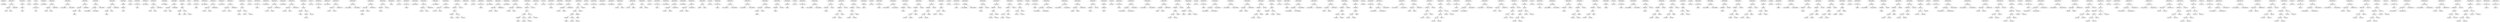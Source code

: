 digraph A { 
EXPRSTMR7 -> NULL_EXPR6
ASSIGN11 -> NUM8
ASSIGN11 -> VAR10
COMMA12 -> ASSIGN11
COMMA12 -> MEMZERO9
EXPRSTMR13 -> COMMA12
ADDR17 -> VAR16
DEREF18 -> ADDR17
EXPRSTMR15 -> DEREF18
BLOCK5 -> BLOCK14
FUNCCALL20 -> VAR2
EXPRSTMR1 -> FUNCCALL20
EXPRSTMR27 -> NULL_EXPR26
ASSIGN31 -> NUM28
ASSIGN31 -> VAR30
COMMA32 -> ASSIGN31
COMMA32 -> MEMZERO29
EXPRSTMR33 -> COMMA32
COMMA37 -> NULL_EXPR36
COMMA37 -> NULL_EXPR35
EXPRSTMR38 -> COMMA37
ADDR40 -> VAR39
ASSIGN43 -> ADDR40
ASSIGN43 -> VAR42
COMMA44 -> ASSIGN43
COMMA44 -> MEMZERO41
EXPRSTMR45 -> COMMA44
COMMA50 -> NULL_EXPR49
COMMA50 -> NULL_EXPR48
COMMA51 -> COMMA50
COMMA51 -> NULL_EXPR47
EXPRSTMR52 -> COMMA51
ADDR54 -> VAR53
ASSIGN57 -> ADDR54
ASSIGN57 -> VAR56
COMMA58 -> ASSIGN57
COMMA58 -> MEMZERO55
EXPRSTMR59 -> COMMA58
DEREF63 -> VAR62
DEREF64 -> DEREF63
EXPRSTMR61 -> DEREF64
BLOCK25 -> BLOCK34
FUNCCALL66 -> VAR22
EXPRSTMR21 -> FUNCCALL66
EXPRSTMR73 -> NULL_EXPR72
ASSIGN77 -> NUM74
ASSIGN77 -> VAR76
COMMA78 -> ASSIGN77
COMMA78 -> MEMZERO75
EXPRSTMR79 -> COMMA78
EXPRSTMR82 -> NULL_EXPR81
ASSIGN86 -> NUM83
ASSIGN86 -> VAR85
COMMA87 -> ASSIGN86
COMMA87 -> MEMZERO84
EXPRSTMR88 -> COMMA87
ADDR92 -> VAR91
MUL95 -> NUM94
MUL95 -> NUM93
ADD96 -> MUL95
ADD96 -> ADDR92
DEREF97 -> ADD96
EXPRSTMR90 -> DEREF97
BLOCK71 -> BLOCK80
FUNCCALL99 -> VAR68
EXPRSTMR67 -> FUNCCALL99
EXPRSTMR106 -> NULL_EXPR105
ASSIGN110 -> NUM107
ASSIGN110 -> VAR109
COMMA111 -> ASSIGN110
COMMA111 -> MEMZERO108
EXPRSTMR112 -> COMMA111
EXPRSTMR115 -> NULL_EXPR114
ASSIGN119 -> NUM116
ASSIGN119 -> VAR118
COMMA120 -> ASSIGN119
COMMA120 -> MEMZERO117
EXPRSTMR121 -> COMMA120
ADDR125 -> VAR124
MUL128 -> NUM127
MUL128 -> NUM126
SUB129 -> MUL128
SUB129 -> ADDR125
DEREF130 -> SUB129
EXPRSTMR123 -> DEREF130
BLOCK104 -> BLOCK113
FUNCCALL132 -> VAR101
EXPRSTMR100 -> FUNCCALL132
EXPRSTMR139 -> NULL_EXPR138
ASSIGN143 -> NUM140
ASSIGN143 -> VAR142
COMMA144 -> ASSIGN143
COMMA144 -> MEMZERO141
EXPRSTMR145 -> COMMA144
EXPRSTMR148 -> NULL_EXPR147
ASSIGN152 -> NUM149
ASSIGN152 -> VAR151
COMMA153 -> ASSIGN152
COMMA153 -> MEMZERO150
EXPRSTMR154 -> COMMA153
ADDR158 -> VAR157
NEG160 -> NUM159
MUL162 -> NUM161
MUL162 -> NEG160
SUB163 -> MUL162
SUB163 -> ADDR158
DEREF164 -> SUB163
EXPRSTMR156 -> DEREF164
BLOCK137 -> BLOCK146
FUNCCALL166 -> VAR134
EXPRSTMR133 -> FUNCCALL166
EXPRSTMR173 -> NULL_EXPR172
ASSIGN177 -> NUM174
ASSIGN177 -> VAR176
COMMA178 -> ASSIGN177
COMMA178 -> MEMZERO175
EXPRSTMR179 -> COMMA178
COMMA183 -> NULL_EXPR182
COMMA183 -> NULL_EXPR181
EXPRSTMR184 -> COMMA183
ADDR186 -> VAR185
ASSIGN189 -> ADDR186
ASSIGN189 -> VAR188
COMMA190 -> ASSIGN189
COMMA190 -> MEMZERO187
EXPRSTMR191 -> COMMA190
DEREF195 -> VAR194
ASSIGN197 -> NUM196
ASSIGN197 -> DEREF195
EXPRSTMR193 -> ASSIGN197
EXPRSTMR198 -> VAR199
BLOCK171 -> BLOCK180
FUNCCALL201 -> VAR168
EXPRSTMR167 -> FUNCCALL201
EXPRSTMR208 -> NULL_EXPR207
ASSIGN212 -> NUM209
ASSIGN212 -> VAR211
COMMA213 -> ASSIGN212
COMMA213 -> MEMZERO210
EXPRSTMR214 -> COMMA213
EXPRSTMR217 -> NULL_EXPR216
ASSIGN221 -> NUM218
ASSIGN221 -> VAR220
COMMA222 -> ASSIGN221
COMMA222 -> MEMZERO219
EXPRSTMR223 -> COMMA222
ADDR227 -> VAR226
MUL230 -> NUM229
MUL230 -> NUM228
ADD231 -> MUL230
ADD231 -> ADDR227
DEREF232 -> ADD231
ASSIGN234 -> NUM233
ASSIGN234 -> DEREF232
EXPRSTMR225 -> ASSIGN234
EXPRSTMR235 -> VAR236
BLOCK206 -> BLOCK215
FUNCCALL238 -> VAR203
EXPRSTMR202 -> FUNCCALL238
EXPRSTMR245 -> NULL_EXPR244
ASSIGN249 -> NUM246
ASSIGN249 -> VAR248
COMMA250 -> ASSIGN249
COMMA250 -> MEMZERO247
EXPRSTMR251 -> COMMA250
EXPRSTMR254 -> NULL_EXPR253
ASSIGN258 -> NUM255
ASSIGN258 -> VAR257
COMMA259 -> ASSIGN258
COMMA259 -> MEMZERO256
EXPRSTMR260 -> COMMA259
ADDR264 -> VAR263
MUL267 -> NUM266
MUL267 -> NUM265
SUB268 -> MUL267
SUB268 -> ADDR264
MUL271 -> NUM270
MUL271 -> NUM269
ADD272 -> MUL271
ADD272 -> SUB268
DEREF273 -> ADD272
ASSIGN275 -> NUM274
ASSIGN275 -> DEREF273
EXPRSTMR262 -> ASSIGN275
EXPRSTMR276 -> VAR277
BLOCK243 -> BLOCK252
FUNCCALL279 -> VAR240
EXPRSTMR239 -> FUNCCALL279
EXPRSTMR286 -> NULL_EXPR285
ASSIGN290 -> NUM287
ASSIGN290 -> VAR289
COMMA291 -> ASSIGN290
COMMA291 -> MEMZERO288
EXPRSTMR292 -> COMMA291
ADDR296 -> VAR295
MUL299 -> NUM298
MUL299 -> NUM297
ADD300 -> MUL299
ADD300 -> ADDR296
ADDR302 -> VAR301
SUB303 -> ADDR302
SUB303 -> ADD300
DIV305 -> NUM304
DIV305 -> SUB303
ADD307 -> NUM306
ADD307 -> DIV305
EXPRSTMR294 -> ADD307
BLOCK284 -> BLOCK293
FUNCCALL309 -> VAR281
EXPRSTMR280 -> FUNCCALL309
EXPRSTMR316 -> NULL_EXPR315
EXPRSTMR318 -> NULL_EXPR317
ASSIGN323 -> NUM322
ASSIGN323 -> VAR321
EXPRSTMR320 -> ASSIGN323
ASSIGN327 -> NUM326
ASSIGN327 -> VAR325
EXPRSTMR324 -> ASSIGN327
ADD331 -> VAR330
ADD331 -> VAR329
EXPRSTMR328 -> ADD331
BLOCK314 -> BLOCK319
FUNCCALL333 -> VAR311
EXPRSTMR310 -> FUNCCALL333
EXPRSTMR340 -> NULL_EXPR339
ASSIGN344 -> NUM341
ASSIGN344 -> VAR343
COMMA345 -> ASSIGN344
COMMA345 -> MEMZERO342
EXPRSTMR346 -> COMMA345
EXPRSTMR348 -> NULL_EXPR347
ASSIGN352 -> NUM349
ASSIGN352 -> VAR351
COMMA353 -> ASSIGN352
COMMA353 -> MEMZERO350
EXPRSTMR354 -> COMMA353
ADD359 -> VAR358
ADD359 -> VAR357
EXPRSTMR356 -> ADD359
BLOCK338 -> BLOCK355
FUNCCALL361 -> VAR335
EXPRSTMR334 -> FUNCCALL361
COMMA371 -> NULL_EXPR370
COMMA371 -> NULL_EXPR369
EXPRSTMR372 -> COMMA371
COMMA376 -> NULL_EXPR375
COMMA376 -> NULL_EXPR374
EXPRSTMR377 -> COMMA376
ADDR379 -> VAR378
ASSIGN382 -> ADDR379
ASSIGN382 -> VAR381
COMMA383 -> ASSIGN382
COMMA383 -> MEMZERO380
EXPRSTMR384 -> COMMA383
DEREF388 -> VAR387
ASSIGN390 -> NUM389
ASSIGN390 -> DEREF388
EXPRSTMR386 -> ASSIGN390
DEREF393 -> VAR392
EXPRSTMR391 -> DEREF393
BLOCK366 -> BLOCK373
FUNCCALL395 -> VAR363
EXPRSTMR362 -> FUNCCALL395
COMMA405 -> NULL_EXPR404
COMMA405 -> NULL_EXPR403
EXPRSTMR406 -> COMMA405
DEREF410 -> VAR409
ASSIGN412 -> NUM411
ASSIGN412 -> DEREF410
EXPRSTMR408 -> ASSIGN412
MUL417 -> NUM416
MUL417 -> NUM415
ADD418 -> MUL417
ADD418 -> VAR414
DEREF419 -> ADD418
ASSIGN421 -> NUM420
ASSIGN421 -> DEREF419
EXPRSTMR413 -> ASSIGN421
MUL426 -> NUM425
MUL426 -> NUM424
ADD427 -> MUL426
ADD427 -> VAR423
DEREF428 -> ADD427
ASSIGN430 -> NUM429
ASSIGN430 -> DEREF428
EXPRSTMR422 -> ASSIGN430
DEREF433 -> VAR432
EXPRSTMR431 -> DEREF433
BLOCK400 -> BLOCK407
FUNCCALL435 -> VAR397
EXPRSTMR396 -> FUNCCALL435
COMMA445 -> NULL_EXPR444
COMMA445 -> NULL_EXPR443
EXPRSTMR446 -> COMMA445
DEREF450 -> VAR449
ASSIGN452 -> NUM451
ASSIGN452 -> DEREF450
EXPRSTMR448 -> ASSIGN452
MUL457 -> NUM456
MUL457 -> NUM455
ADD458 -> MUL457
ADD458 -> VAR454
DEREF459 -> ADD458
ASSIGN461 -> NUM460
ASSIGN461 -> DEREF459
EXPRSTMR453 -> ASSIGN461
MUL466 -> NUM465
MUL466 -> NUM464
ADD467 -> MUL466
ADD467 -> VAR463
DEREF468 -> ADD467
ASSIGN470 -> NUM469
ASSIGN470 -> DEREF468
EXPRSTMR462 -> ASSIGN470
MUL475 -> NUM474
MUL475 -> NUM473
ADD476 -> MUL475
ADD476 -> VAR472
DEREF477 -> ADD476
EXPRSTMR471 -> DEREF477
BLOCK440 -> BLOCK447
FUNCCALL479 -> VAR437
EXPRSTMR436 -> FUNCCALL479
COMMA489 -> NULL_EXPR488
COMMA489 -> NULL_EXPR487
EXPRSTMR490 -> COMMA489
DEREF494 -> VAR493
ASSIGN496 -> NUM495
ASSIGN496 -> DEREF494
EXPRSTMR492 -> ASSIGN496
MUL501 -> NUM500
MUL501 -> NUM499
ADD502 -> MUL501
ADD502 -> VAR498
DEREF503 -> ADD502
ASSIGN505 -> NUM504
ASSIGN505 -> DEREF503
EXPRSTMR497 -> ASSIGN505
MUL510 -> NUM509
MUL510 -> NUM508
ADD511 -> MUL510
ADD511 -> VAR507
DEREF512 -> ADD511
ASSIGN514 -> NUM513
ASSIGN514 -> DEREF512
EXPRSTMR506 -> ASSIGN514
MUL519 -> NUM518
MUL519 -> NUM517
ADD520 -> MUL519
ADD520 -> VAR516
DEREF521 -> ADD520
EXPRSTMR515 -> DEREF521
BLOCK484 -> BLOCK491
FUNCCALL523 -> VAR481
EXPRSTMR480 -> FUNCCALL523
COMMA536 -> NULL_EXPR535
COMMA536 -> NULL_EXPR534
COMMA537 -> COMMA536
COMMA537 -> NULL_EXPR533
EXPRSTMR538 -> COMMA537
COMMA542 -> NULL_EXPR541
COMMA542 -> NULL_EXPR540
EXPRSTMR543 -> COMMA542
ASSIGN547 -> VAR544
ASSIGN547 -> VAR546
COMMA548 -> ASSIGN547
COMMA548 -> MEMZERO545
EXPRSTMR549 -> COMMA548
DEREF553 -> VAR552
ASSIGN555 -> NUM554
ASSIGN555 -> DEREF553
EXPRSTMR551 -> ASSIGN555
DEREF558 -> VAR557
DEREF559 -> DEREF558
EXPRSTMR556 -> DEREF559
BLOCK528 -> BLOCK539
FUNCCALL561 -> VAR525
EXPRSTMR524 -> FUNCCALL561
COMMA574 -> NULL_EXPR573
COMMA574 -> NULL_EXPR572
COMMA575 -> COMMA574
COMMA575 -> NULL_EXPR571
EXPRSTMR576 -> COMMA575
COMMA580 -> NULL_EXPR579
COMMA580 -> NULL_EXPR578
EXPRSTMR581 -> COMMA580
ASSIGN585 -> VAR582
ASSIGN585 -> VAR584
COMMA586 -> ASSIGN585
COMMA586 -> MEMZERO583
EXPRSTMR587 -> COMMA586
MUL593 -> NUM592
MUL593 -> NUM591
ADD594 -> MUL593
ADD594 -> VAR590
DEREF595 -> ADD594
ASSIGN597 -> NUM596
ASSIGN597 -> DEREF595
EXPRSTMR589 -> ASSIGN597
DEREF600 -> VAR599
MUL603 -> NUM602
MUL603 -> NUM601
ADD604 -> MUL603
ADD604 -> DEREF600
DEREF605 -> ADD604
EXPRSTMR598 -> DEREF605
BLOCK566 -> BLOCK577
FUNCCALL607 -> VAR563
EXPRSTMR562 -> FUNCCALL607
COMMA620 -> NULL_EXPR619
COMMA620 -> NULL_EXPR618
COMMA621 -> COMMA620
COMMA621 -> NULL_EXPR617
EXPRSTMR622 -> COMMA621
COMMA626 -> NULL_EXPR625
COMMA626 -> NULL_EXPR624
EXPRSTMR627 -> COMMA626
ASSIGN631 -> VAR628
ASSIGN631 -> VAR630
COMMA632 -> ASSIGN631
COMMA632 -> MEMZERO629
EXPRSTMR633 -> COMMA632
MUL639 -> NUM638
MUL639 -> NUM637
ADD640 -> MUL639
ADD640 -> VAR636
DEREF641 -> ADD640
ASSIGN643 -> NUM642
ASSIGN643 -> DEREF641
EXPRSTMR635 -> ASSIGN643
DEREF646 -> VAR645
MUL649 -> NUM648
MUL649 -> NUM647
ADD650 -> MUL649
ADD650 -> DEREF646
DEREF651 -> ADD650
EXPRSTMR644 -> DEREF651
BLOCK612 -> BLOCK623
FUNCCALL653 -> VAR609
EXPRSTMR608 -> FUNCCALL653
COMMA666 -> NULL_EXPR665
COMMA666 -> NULL_EXPR664
COMMA667 -> COMMA666
COMMA667 -> NULL_EXPR663
EXPRSTMR668 -> COMMA667
COMMA672 -> NULL_EXPR671
COMMA672 -> NULL_EXPR670
EXPRSTMR673 -> COMMA672
ASSIGN677 -> VAR674
ASSIGN677 -> VAR676
COMMA678 -> ASSIGN677
COMMA678 -> MEMZERO675
EXPRSTMR679 -> COMMA678
MUL685 -> NUM684
MUL685 -> NUM683
ADD686 -> MUL685
ADD686 -> VAR682
DEREF687 -> ADD686
ASSIGN689 -> NUM688
ASSIGN689 -> DEREF687
EXPRSTMR681 -> ASSIGN689
MUL694 -> NUM693
MUL694 -> NUM692
ADD695 -> MUL694
ADD695 -> VAR691
DEREF696 -> ADD695
DEREF697 -> DEREF696
EXPRSTMR690 -> DEREF697
BLOCK658 -> BLOCK669
FUNCCALL699 -> VAR655
EXPRSTMR654 -> FUNCCALL699
COMMA712 -> NULL_EXPR711
COMMA712 -> NULL_EXPR710
COMMA713 -> COMMA712
COMMA713 -> NULL_EXPR709
EXPRSTMR714 -> COMMA713
COMMA718 -> NULL_EXPR717
COMMA718 -> NULL_EXPR716
EXPRSTMR719 -> COMMA718
ASSIGN723 -> VAR720
ASSIGN723 -> VAR722
COMMA724 -> ASSIGN723
COMMA724 -> MEMZERO721
EXPRSTMR725 -> COMMA724
MUL731 -> NUM730
MUL731 -> NUM729
ADD732 -> MUL731
ADD732 -> VAR728
DEREF733 -> ADD732
ASSIGN735 -> NUM734
ASSIGN735 -> DEREF733
EXPRSTMR727 -> ASSIGN735
MUL740 -> NUM739
MUL740 -> NUM738
ADD741 -> MUL740
ADD741 -> VAR737
DEREF742 -> ADD741
MUL745 -> NUM744
MUL745 -> NUM743
ADD746 -> MUL745
ADD746 -> DEREF742
DEREF747 -> ADD746
EXPRSTMR736 -> DEREF747
BLOCK704 -> BLOCK715
FUNCCALL749 -> VAR701
EXPRSTMR700 -> FUNCCALL749
COMMA762 -> NULL_EXPR761
COMMA762 -> NULL_EXPR760
COMMA763 -> COMMA762
COMMA763 -> NULL_EXPR759
EXPRSTMR764 -> COMMA763
COMMA768 -> NULL_EXPR767
COMMA768 -> NULL_EXPR766
EXPRSTMR769 -> COMMA768
ASSIGN773 -> VAR770
ASSIGN773 -> VAR772
COMMA774 -> ASSIGN773
COMMA774 -> MEMZERO771
EXPRSTMR775 -> COMMA774
MUL781 -> NUM780
MUL781 -> NUM779
ADD782 -> MUL781
ADD782 -> VAR778
DEREF783 -> ADD782
ASSIGN785 -> NUM784
ASSIGN785 -> DEREF783
EXPRSTMR777 -> ASSIGN785
MUL790 -> NUM789
MUL790 -> NUM788
ADD791 -> MUL790
ADD791 -> VAR787
DEREF792 -> ADD791
MUL795 -> NUM794
MUL795 -> NUM793
ADD796 -> MUL795
ADD796 -> DEREF792
DEREF797 -> ADD796
EXPRSTMR786 -> DEREF797
BLOCK754 -> BLOCK765
FUNCCALL799 -> VAR751
EXPRSTMR750 -> FUNCCALL799
COMMA809 -> NULL_EXPR808
COMMA809 -> NULL_EXPR807
EXPRSTMR810 -> COMMA809
DEREF814 -> VAR813
ASSIGN816 -> NUM815
ASSIGN816 -> DEREF814
EXPRSTMR812 -> ASSIGN816
MUL821 -> NUM820
MUL821 -> NUM819
ADD822 -> MUL821
ADD822 -> VAR818
DEREF823 -> ADD822
ASSIGN825 -> NUM824
ASSIGN825 -> DEREF823
EXPRSTMR817 -> ASSIGN825
MUL830 -> NUM829
MUL830 -> NUM828
ADD831 -> MUL830
ADD831 -> VAR827
DEREF832 -> ADD831
ASSIGN834 -> NUM833
ASSIGN834 -> DEREF832
EXPRSTMR826 -> ASSIGN834
DEREF837 -> VAR836
EXPRSTMR835 -> DEREF837
BLOCK804 -> BLOCK811
FUNCCALL839 -> VAR801
EXPRSTMR800 -> FUNCCALL839
COMMA849 -> NULL_EXPR848
COMMA849 -> NULL_EXPR847
EXPRSTMR850 -> COMMA849
DEREF854 -> VAR853
ASSIGN856 -> NUM855
ASSIGN856 -> DEREF854
EXPRSTMR852 -> ASSIGN856
MUL861 -> NUM860
MUL861 -> NUM859
ADD862 -> MUL861
ADD862 -> VAR858
DEREF863 -> ADD862
ASSIGN865 -> NUM864
ASSIGN865 -> DEREF863
EXPRSTMR857 -> ASSIGN865
MUL870 -> NUM869
MUL870 -> NUM868
ADD871 -> MUL870
ADD871 -> VAR867
DEREF872 -> ADD871
ASSIGN874 -> NUM873
ASSIGN874 -> DEREF872
EXPRSTMR866 -> ASSIGN874
MUL879 -> NUM878
MUL879 -> NUM877
ADD880 -> MUL879
ADD880 -> VAR876
DEREF881 -> ADD880
EXPRSTMR875 -> DEREF881
BLOCK844 -> BLOCK851
FUNCCALL883 -> VAR841
EXPRSTMR840 -> FUNCCALL883
COMMA893 -> NULL_EXPR892
COMMA893 -> NULL_EXPR891
EXPRSTMR894 -> COMMA893
DEREF898 -> VAR897
ASSIGN900 -> NUM899
ASSIGN900 -> DEREF898
EXPRSTMR896 -> ASSIGN900
MUL905 -> NUM904
MUL905 -> NUM903
ADD906 -> MUL905
ADD906 -> VAR902
DEREF907 -> ADD906
ASSIGN909 -> NUM908
ASSIGN909 -> DEREF907
EXPRSTMR901 -> ASSIGN909
MUL914 -> NUM913
MUL914 -> NUM912
ADD915 -> MUL914
ADD915 -> VAR911
DEREF916 -> ADD915
ASSIGN918 -> NUM917
ASSIGN918 -> DEREF916
EXPRSTMR910 -> ASSIGN918
MUL923 -> NUM922
MUL923 -> NUM921
ADD924 -> MUL923
ADD924 -> VAR920
DEREF925 -> ADD924
EXPRSTMR919 -> DEREF925
BLOCK888 -> BLOCK895
FUNCCALL927 -> VAR885
EXPRSTMR884 -> FUNCCALL927
COMMA937 -> NULL_EXPR936
COMMA937 -> NULL_EXPR935
EXPRSTMR938 -> COMMA937
DEREF942 -> VAR941
ASSIGN944 -> NUM943
ASSIGN944 -> DEREF942
EXPRSTMR940 -> ASSIGN944
MUL949 -> NUM948
MUL949 -> NUM947
ADD950 -> MUL949
ADD950 -> VAR946
DEREF951 -> ADD950
ASSIGN953 -> NUM952
ASSIGN953 -> DEREF951
EXPRSTMR945 -> ASSIGN953
MUL958 -> NUM957
MUL958 -> NUM956
ADD959 -> MUL958
ADD959 -> VAR955
DEREF960 -> ADD959
ASSIGN962 -> NUM961
ASSIGN962 -> DEREF960
EXPRSTMR954 -> ASSIGN962
MUL967 -> NUM966
MUL967 -> NUM965
ADD968 -> MUL967
ADD968 -> VAR964
DEREF969 -> ADD968
EXPRSTMR963 -> DEREF969
BLOCK932 -> BLOCK939
FUNCCALL971 -> VAR929
EXPRSTMR928 -> FUNCCALL971
COMMA981 -> NULL_EXPR980
COMMA981 -> NULL_EXPR979
EXPRSTMR982 -> COMMA981
DEREF986 -> VAR985
ASSIGN988 -> NUM987
ASSIGN988 -> DEREF986
EXPRSTMR984 -> ASSIGN988
MUL993 -> NUM992
MUL993 -> NUM991
ADD994 -> MUL993
ADD994 -> VAR990
DEREF995 -> ADD994
ASSIGN997 -> NUM996
ASSIGN997 -> DEREF995
EXPRSTMR989 -> ASSIGN997
MUL1002 -> NUM1001
MUL1002 -> NUM999
ADD1003 -> MUL1002
ADD1003 -> VAR1000
DEREF1004 -> ADD1003
ASSIGN1006 -> NUM1005
ASSIGN1006 -> DEREF1004
EXPRSTMR998 -> ASSIGN1006
MUL1011 -> NUM1010
MUL1011 -> NUM1009
ADD1012 -> MUL1011
ADD1012 -> VAR1008
DEREF1013 -> ADD1012
EXPRSTMR1007 -> DEREF1013
BLOCK976 -> BLOCK983
FUNCCALL1015 -> VAR973
EXPRSTMR972 -> FUNCCALL1015
COMMA1028 -> NULL_EXPR1027
COMMA1028 -> NULL_EXPR1026
COMMA1029 -> COMMA1028
COMMA1029 -> NULL_EXPR1025
EXPRSTMR1030 -> COMMA1029
COMMA1034 -> NULL_EXPR1033
COMMA1034 -> NULL_EXPR1032
EXPRSTMR1035 -> COMMA1034
ASSIGN1039 -> VAR1036
ASSIGN1039 -> VAR1038
COMMA1040 -> ASSIGN1039
COMMA1040 -> MEMZERO1037
EXPRSTMR1041 -> COMMA1040
MUL1047 -> NUM1046
MUL1047 -> NUM1045
ADD1048 -> MUL1047
ADD1048 -> VAR1044
DEREF1049 -> ADD1048
ASSIGN1051 -> NUM1050
ASSIGN1051 -> DEREF1049
EXPRSTMR1043 -> ASSIGN1051
MUL1056 -> NUM1055
MUL1056 -> NUM1054
ADD1057 -> MUL1056
ADD1057 -> VAR1053
DEREF1058 -> ADD1057
MUL1061 -> NUM1060
MUL1061 -> NUM1059
ADD1062 -> MUL1061
ADD1062 -> DEREF1058
DEREF1063 -> ADD1062
EXPRSTMR1052 -> DEREF1063
BLOCK1020 -> BLOCK1031
FUNCCALL1065 -> VAR1017
EXPRSTMR1016 -> FUNCCALL1065
COMMA1078 -> NULL_EXPR1077
COMMA1078 -> NULL_EXPR1076
COMMA1079 -> COMMA1078
COMMA1079 -> NULL_EXPR1075
EXPRSTMR1080 -> COMMA1079
COMMA1084 -> NULL_EXPR1083
COMMA1084 -> NULL_EXPR1082
EXPRSTMR1085 -> COMMA1084
ASSIGN1089 -> VAR1086
ASSIGN1089 -> VAR1088
COMMA1090 -> ASSIGN1089
COMMA1090 -> MEMZERO1087
EXPRSTMR1091 -> COMMA1090
MUL1097 -> NUM1096
MUL1097 -> NUM1095
ADD1098 -> MUL1097
ADD1098 -> VAR1094
DEREF1099 -> ADD1098
ASSIGN1101 -> NUM1100
ASSIGN1101 -> DEREF1099
EXPRSTMR1093 -> ASSIGN1101
MUL1106 -> NUM1105
MUL1106 -> NUM1104
ADD1107 -> MUL1106
ADD1107 -> VAR1103
DEREF1108 -> ADD1107
MUL1111 -> NUM1110
MUL1111 -> NUM1109
ADD1112 -> MUL1111
ADD1112 -> DEREF1108
DEREF1113 -> ADD1112
EXPRSTMR1102 -> DEREF1113
BLOCK1070 -> BLOCK1081
FUNCCALL1115 -> VAR1067
EXPRSTMR1066 -> FUNCCALL1115
COMMA1128 -> NULL_EXPR1127
COMMA1128 -> NULL_EXPR1126
COMMA1129 -> COMMA1128
COMMA1129 -> NULL_EXPR1125
EXPRSTMR1130 -> COMMA1129
COMMA1134 -> NULL_EXPR1133
COMMA1134 -> NULL_EXPR1132
EXPRSTMR1135 -> COMMA1134
ASSIGN1139 -> VAR1136
ASSIGN1139 -> VAR1138
COMMA1140 -> ASSIGN1139
COMMA1140 -> MEMZERO1137
EXPRSTMR1141 -> COMMA1140
MUL1147 -> NUM1146
MUL1147 -> NUM1145
ADD1148 -> MUL1147
ADD1148 -> VAR1144
DEREF1149 -> ADD1148
ASSIGN1151 -> NUM1150
ASSIGN1151 -> DEREF1149
EXPRSTMR1143 -> ASSIGN1151
MUL1156 -> NUM1155
MUL1156 -> NUM1154
ADD1157 -> MUL1156
ADD1157 -> VAR1153
DEREF1158 -> ADD1157
MUL1161 -> NUM1160
MUL1161 -> NUM1159
ADD1162 -> MUL1161
ADD1162 -> DEREF1158
DEREF1163 -> ADD1162
EXPRSTMR1152 -> DEREF1163
BLOCK1120 -> BLOCK1131
FUNCCALL1165 -> VAR1117
EXPRSTMR1116 -> FUNCCALL1165
COMMA1178 -> NULL_EXPR1177
COMMA1178 -> NULL_EXPR1176
COMMA1179 -> COMMA1178
COMMA1179 -> NULL_EXPR1175
EXPRSTMR1180 -> COMMA1179
COMMA1184 -> NULL_EXPR1183
COMMA1184 -> NULL_EXPR1182
EXPRSTMR1185 -> COMMA1184
ASSIGN1189 -> VAR1186
ASSIGN1189 -> VAR1188
COMMA1190 -> ASSIGN1189
COMMA1190 -> MEMZERO1187
EXPRSTMR1191 -> COMMA1190
MUL1197 -> NUM1196
MUL1197 -> NUM1195
ADD1198 -> MUL1197
ADD1198 -> VAR1194
DEREF1199 -> ADD1198
ASSIGN1201 -> NUM1200
ASSIGN1201 -> DEREF1199
EXPRSTMR1193 -> ASSIGN1201
MUL1206 -> NUM1205
MUL1206 -> NUM1204
ADD1207 -> MUL1206
ADD1207 -> VAR1203
DEREF1208 -> ADD1207
MUL1211 -> NUM1210
MUL1211 -> NUM1209
ADD1212 -> MUL1211
ADD1212 -> DEREF1208
DEREF1213 -> ADD1212
EXPRSTMR1202 -> DEREF1213
BLOCK1170 -> BLOCK1181
FUNCCALL1215 -> VAR1167
EXPRSTMR1166 -> FUNCCALL1215
COMMA1228 -> NULL_EXPR1227
COMMA1228 -> NULL_EXPR1226
COMMA1229 -> COMMA1228
COMMA1229 -> NULL_EXPR1225
EXPRSTMR1230 -> COMMA1229
COMMA1234 -> NULL_EXPR1233
COMMA1234 -> NULL_EXPR1232
EXPRSTMR1235 -> COMMA1234
ASSIGN1239 -> VAR1236
ASSIGN1239 -> VAR1238
COMMA1240 -> ASSIGN1239
COMMA1240 -> MEMZERO1237
EXPRSTMR1241 -> COMMA1240
MUL1247 -> NUM1246
MUL1247 -> NUM1245
ADD1248 -> MUL1247
ADD1248 -> VAR1244
DEREF1249 -> ADD1248
ASSIGN1251 -> NUM1250
ASSIGN1251 -> DEREF1249
EXPRSTMR1243 -> ASSIGN1251
MUL1256 -> NUM1255
MUL1256 -> NUM1254
ADD1257 -> MUL1256
ADD1257 -> VAR1253
DEREF1258 -> ADD1257
MUL1261 -> NUM1260
MUL1261 -> NUM1259
ADD1262 -> MUL1261
ADD1262 -> DEREF1258
DEREF1263 -> ADD1262
EXPRSTMR1252 -> DEREF1263
BLOCK1220 -> BLOCK1231
FUNCCALL1265 -> VAR1217
EXPRSTMR1216 -> FUNCCALL1265
COMMA1278 -> NULL_EXPR1277
COMMA1278 -> NULL_EXPR1276
COMMA1279 -> COMMA1278
COMMA1279 -> NULL_EXPR1275
EXPRSTMR1280 -> COMMA1279
COMMA1284 -> NULL_EXPR1283
COMMA1284 -> NULL_EXPR1282
EXPRSTMR1285 -> COMMA1284
ASSIGN1289 -> VAR1286
ASSIGN1289 -> VAR1288
COMMA1290 -> ASSIGN1289
COMMA1290 -> MEMZERO1287
EXPRSTMR1291 -> COMMA1290
MUL1297 -> NUM1296
MUL1297 -> NUM1295
ADD1298 -> MUL1297
ADD1298 -> VAR1294
DEREF1299 -> ADD1298
ASSIGN1301 -> NUM1300
ASSIGN1301 -> DEREF1299
EXPRSTMR1293 -> ASSIGN1301
MUL1306 -> NUM1305
MUL1306 -> NUM1304
ADD1307 -> MUL1306
ADD1307 -> VAR1303
DEREF1308 -> ADD1307
MUL1311 -> NUM1310
MUL1311 -> NUM1309
ADD1312 -> MUL1311
ADD1312 -> DEREF1308
DEREF1313 -> ADD1312
EXPRSTMR1302 -> DEREF1313
BLOCK1270 -> BLOCK1281
FUNCCALL1315 -> VAR1267
EXPRSTMR1266 -> FUNCCALL1315
FUNCCALL1319 -> VAR1317
EXPRSTMR1316 -> FUNCCALL1319
BLOCK0 -> EXPRSTMR1
}
